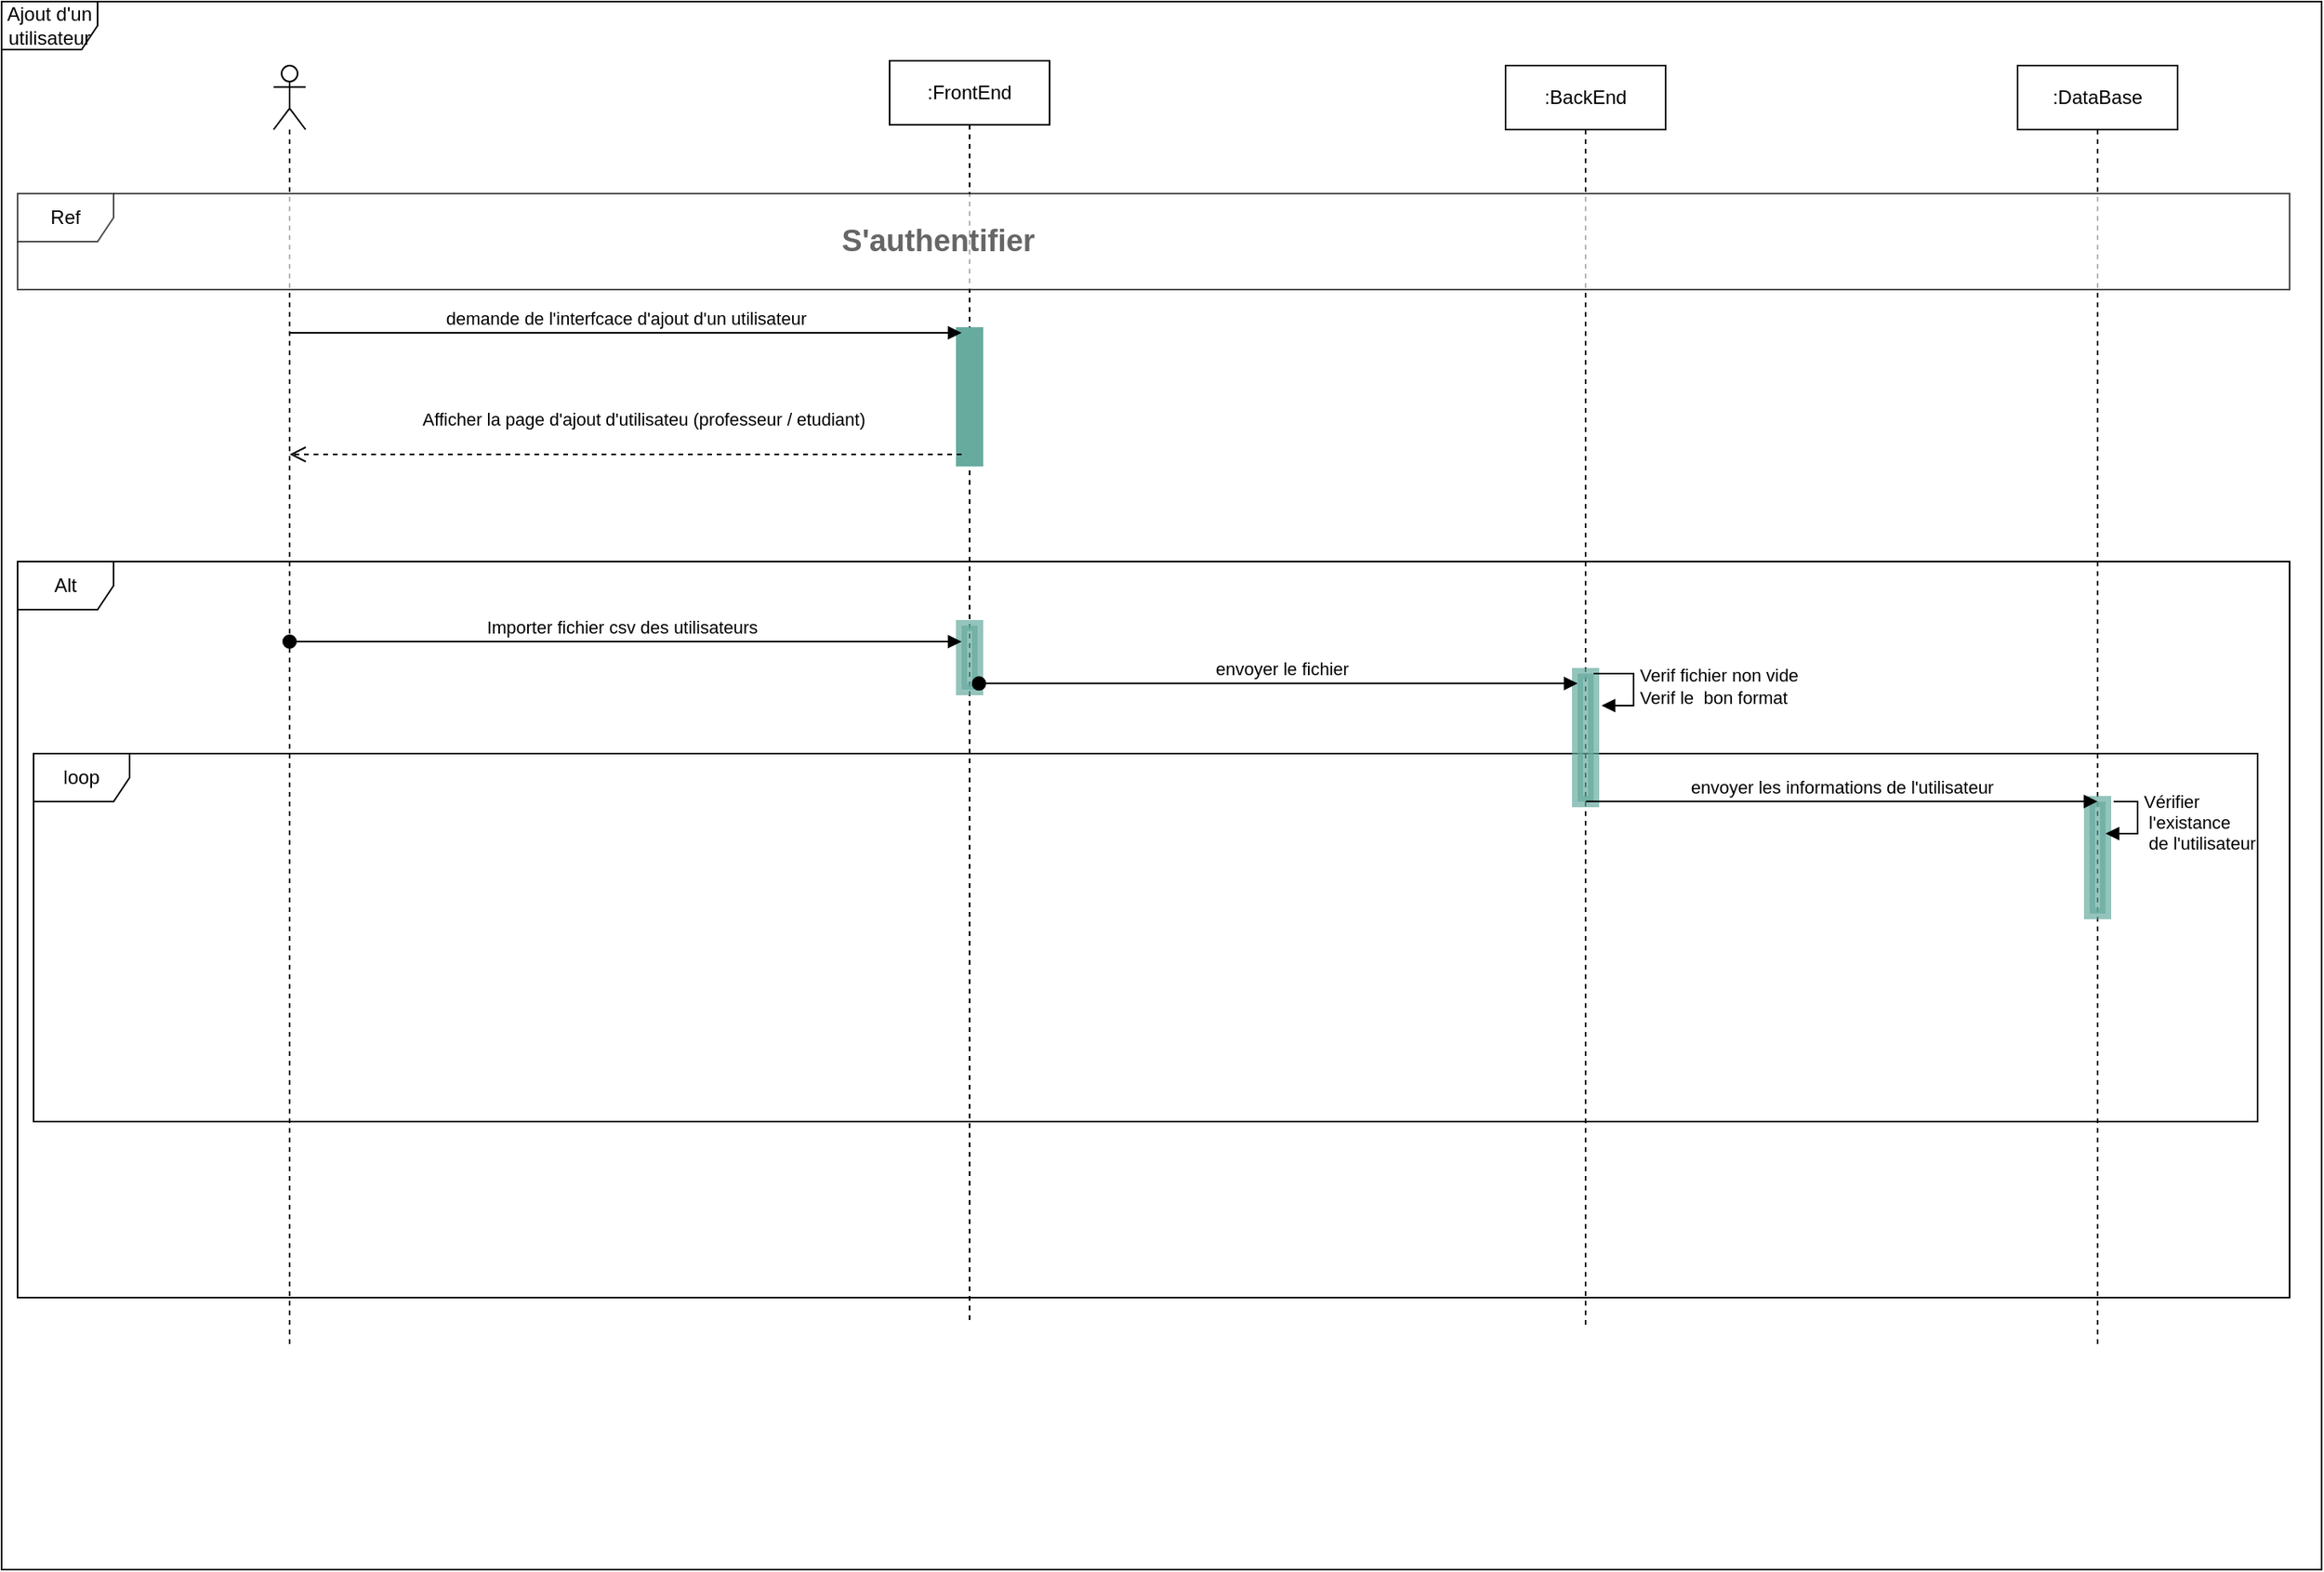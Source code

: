 <mxfile version="13.0.1" type="github"><diagram id="f30_K3znCM3BSg6AbHZj" name="Page-1"><mxGraphModel dx="1075" dy="540" grid="1" gridSize="10" guides="1" tooltips="1" connect="1" arrows="1" fold="1" page="1" pageScale="1" pageWidth="1169" pageHeight="827" math="0" shadow="0"><root><mxCell id="0"/><mxCell id="1" parent="0"/><mxCell id="_cQJjbfpAz3ZmFyTizoA-38" value="loop" style="shape=umlFrame;whiteSpace=wrap;html=1;fillColor=none;swimlaneFillColor=none;" vertex="1" parent="1"><mxGeometry x="20" y="470" width="1390" height="230" as="geometry"/></mxCell><mxCell id="_cQJjbfpAz3ZmFyTizoA-23" value="Ajout d'un utilisateur" style="shape=umlFrame;whiteSpace=wrap;html=1;fillColor=#ffffff;align=center;gradientColor=none;" vertex="1" parent="1"><mxGeometry width="1450" height="980" as="geometry"/></mxCell><mxCell id="_cQJjbfpAz3ZmFyTizoA-21" value="Alt" style="shape=umlFrame;whiteSpace=wrap;html=1;fillColor=none;swimlaneFillColor=none;" vertex="1" parent="1"><mxGeometry x="10" y="350" width="1420" height="460" as="geometry"/></mxCell><mxCell id="_cQJjbfpAz3ZmFyTizoA-1" value="" style="shape=umlLifeline;participant=umlActor;perimeter=lifelinePerimeter;whiteSpace=wrap;html=1;container=1;collapsible=0;recursiveResize=0;verticalAlign=top;spacingTop=36;labelBackgroundColor=#ffffff;outlineConnect=0;size=40;" vertex="1" parent="1"><mxGeometry x="170" y="40" width="20" height="800" as="geometry"/></mxCell><mxCell id="_cQJjbfpAz3ZmFyTizoA-2" value=":FrontEnd" style="shape=umlLifeline;perimeter=lifelinePerimeter;whiteSpace=wrap;html=1;container=1;collapsible=0;recursiveResize=0;outlineConnect=0;" vertex="1" parent="1"><mxGeometry x="555" y="37" width="100" height="790" as="geometry"/></mxCell><mxCell id="_cQJjbfpAz3ZmFyTizoA-27" value="" style="html=1;points=[];perimeter=orthogonalPerimeter;strokeWidth=7;fillColor=#67AB9F;strokeColor=#67AB9F;" vertex="1" parent="_cQJjbfpAz3ZmFyTizoA-2"><mxGeometry x="45" y="170" width="10" height="80" as="geometry"/></mxCell><mxCell id="_cQJjbfpAz3ZmFyTizoA-3" value=":BackEnd" style="shape=umlLifeline;perimeter=lifelinePerimeter;whiteSpace=wrap;html=1;container=1;collapsible=0;recursiveResize=0;outlineConnect=0;" vertex="1" parent="1"><mxGeometry x="940" y="40" width="100" height="790" as="geometry"/></mxCell><mxCell id="_cQJjbfpAz3ZmFyTizoA-4" value=":DataBase" style="shape=umlLifeline;perimeter=lifelinePerimeter;whiteSpace=wrap;html=1;container=1;collapsible=0;recursiveResize=0;outlineConnect=0;" vertex="1" parent="1"><mxGeometry x="1260" y="40" width="100" height="800" as="geometry"/></mxCell><mxCell id="_cQJjbfpAz3ZmFyTizoA-43" value="" style="html=1;points=[];perimeter=orthogonalPerimeter;strokeColor=#67AB9F;strokeWidth=7;fillColor=#67AB9F;gradientColor=none;opacity=70;" vertex="1" parent="_cQJjbfpAz3ZmFyTizoA-4"><mxGeometry x="45" y="460" width="10" height="70" as="geometry"/></mxCell><mxCell id="_cQJjbfpAz3ZmFyTizoA-8" value="Ref" style="shape=umlFrame;whiteSpace=wrap;html=1;fillColor=#ffffff;swimlaneFillColor=#ffffff;opacity=70;" vertex="1" parent="1"><mxGeometry x="10" y="120" width="1420" height="60" as="geometry"/></mxCell><mxCell id="_cQJjbfpAz3ZmFyTizoA-18" value="&lt;b&gt;&lt;font style=&quot;font-size: 19px&quot; color=&quot;#666666&quot;&gt;S'authentifier&lt;/font&gt;&lt;/b&gt;" style="text;html=1;resizable=0;autosize=1;align=center;verticalAlign=middle;points=[];fillColor=none;strokeColor=none;rounded=0;" vertex="1" parent="1"><mxGeometry x="515" y="140" width="140" height="20" as="geometry"/></mxCell><mxCell id="_cQJjbfpAz3ZmFyTizoA-29" value="Afficher la page d'ajout d'utilisateu (professeur / etudiant)" style="html=1;verticalAlign=bottom;endArrow=open;dashed=1;endSize=8;exitX=0;exitY=0.95;horizontal=1;" edge="1" source="_cQJjbfpAz3ZmFyTizoA-27" parent="1" target="_cQJjbfpAz3ZmFyTizoA-1"><mxGeometry x="-0.049" y="-13" relative="1" as="geometry"><mxPoint x="385" y="286" as="targetPoint"/><mxPoint as="offset"/></mxGeometry></mxCell><mxCell id="_cQJjbfpAz3ZmFyTizoA-28" value="demande de l'interfcace d'ajout d'un utilisateur" style="html=1;verticalAlign=bottom;endArrow=block;entryX=0;entryY=0;" edge="1" target="_cQJjbfpAz3ZmFyTizoA-27" parent="1" source="_cQJjbfpAz3ZmFyTizoA-1"><mxGeometry relative="1" as="geometry"><mxPoint x="385" y="210" as="sourcePoint"/></mxGeometry></mxCell><mxCell id="_cQJjbfpAz3ZmFyTizoA-30" value="" style="html=1;points=[];perimeter=orthogonalPerimeter;strokeColor=#67AB9F;strokeWidth=7;fillColor=#67AB9F;gradientColor=none;opacity=70;" vertex="1" parent="1"><mxGeometry x="600" y="390" width="10" height="40" as="geometry"/></mxCell><mxCell id="_cQJjbfpAz3ZmFyTizoA-31" value="Importer fichier csv des utilisateurs&amp;nbsp;" style="html=1;verticalAlign=bottom;startArrow=oval;endArrow=block;startSize=8;" edge="1" target="_cQJjbfpAz3ZmFyTizoA-30" parent="1"><mxGeometry relative="1" as="geometry"><mxPoint x="180" y="400" as="sourcePoint"/><mxPoint x="-1" as="offset"/></mxGeometry></mxCell><mxCell id="_cQJjbfpAz3ZmFyTizoA-32" value="" style="html=1;points=[];perimeter=orthogonalPerimeter;strokeColor=#67AB9F;strokeWidth=7;fillColor=#67AB9F;gradientColor=none;opacity=70;" vertex="1" parent="1"><mxGeometry x="985" y="420" width="10" height="80" as="geometry"/></mxCell><mxCell id="_cQJjbfpAz3ZmFyTizoA-33" value="envoyer le fichier" style="html=1;verticalAlign=bottom;startArrow=oval;endArrow=block;startSize=8;exitX=1.088;exitY=0.904;exitDx=0;exitDy=0;exitPerimeter=0;" edge="1" target="_cQJjbfpAz3ZmFyTizoA-32" parent="1" source="_cQJjbfpAz3ZmFyTizoA-30"><mxGeometry x="0.011" relative="1" as="geometry"><mxPoint x="925" y="460" as="sourcePoint"/><mxPoint as="offset"/></mxGeometry></mxCell><mxCell id="_cQJjbfpAz3ZmFyTizoA-35" value="Verif fichier non vide&amp;nbsp;&lt;br&gt;Verif le&amp;nbsp; bon format" style="edgeStyle=orthogonalEdgeStyle;html=1;align=left;spacingLeft=2;endArrow=block;rounded=0;entryX=1;entryY=0;" edge="1" parent="1"><mxGeometry relative="1" as="geometry"><mxPoint x="995" y="420" as="sourcePoint"/><Array as="points"><mxPoint x="1020" y="420"/></Array><mxPoint x="1000" y="440" as="targetPoint"/></mxGeometry></mxCell><mxCell id="_cQJjbfpAz3ZmFyTizoA-39" value="envoyer les informations de l'utilisateur" style="html=1;verticalAlign=bottom;endArrow=block;entryX=0.928;entryY=0.13;entryDx=0;entryDy=0;entryPerimeter=0;exitX=0.698;exitY=0.13;exitDx=0;exitDy=0;exitPerimeter=0;" edge="1" parent="1" source="_cQJjbfpAz3ZmFyTizoA-38" target="_cQJjbfpAz3ZmFyTizoA-38"><mxGeometry x="-0.0" width="80" relative="1" as="geometry"><mxPoint x="1030" y="500" as="sourcePoint"/><mxPoint x="1110" y="500" as="targetPoint"/><mxPoint as="offset"/></mxGeometry></mxCell><mxCell id="_cQJjbfpAz3ZmFyTizoA-42" value="Vérifier&lt;br&gt;&amp;nbsp;l'existance&lt;br&gt;&amp;nbsp;de l'utilisateur" style="edgeStyle=orthogonalEdgeStyle;html=1;align=left;spacingLeft=2;endArrow=block;rounded=0;entryX=1;entryY=0;" edge="1" parent="1"><mxGeometry relative="1" as="geometry"><mxPoint x="1320" y="500" as="sourcePoint"/><Array as="points"><mxPoint x="1335" y="500"/></Array><mxPoint x="1315" y="520" as="targetPoint"/></mxGeometry></mxCell></root></mxGraphModel></diagram></mxfile>